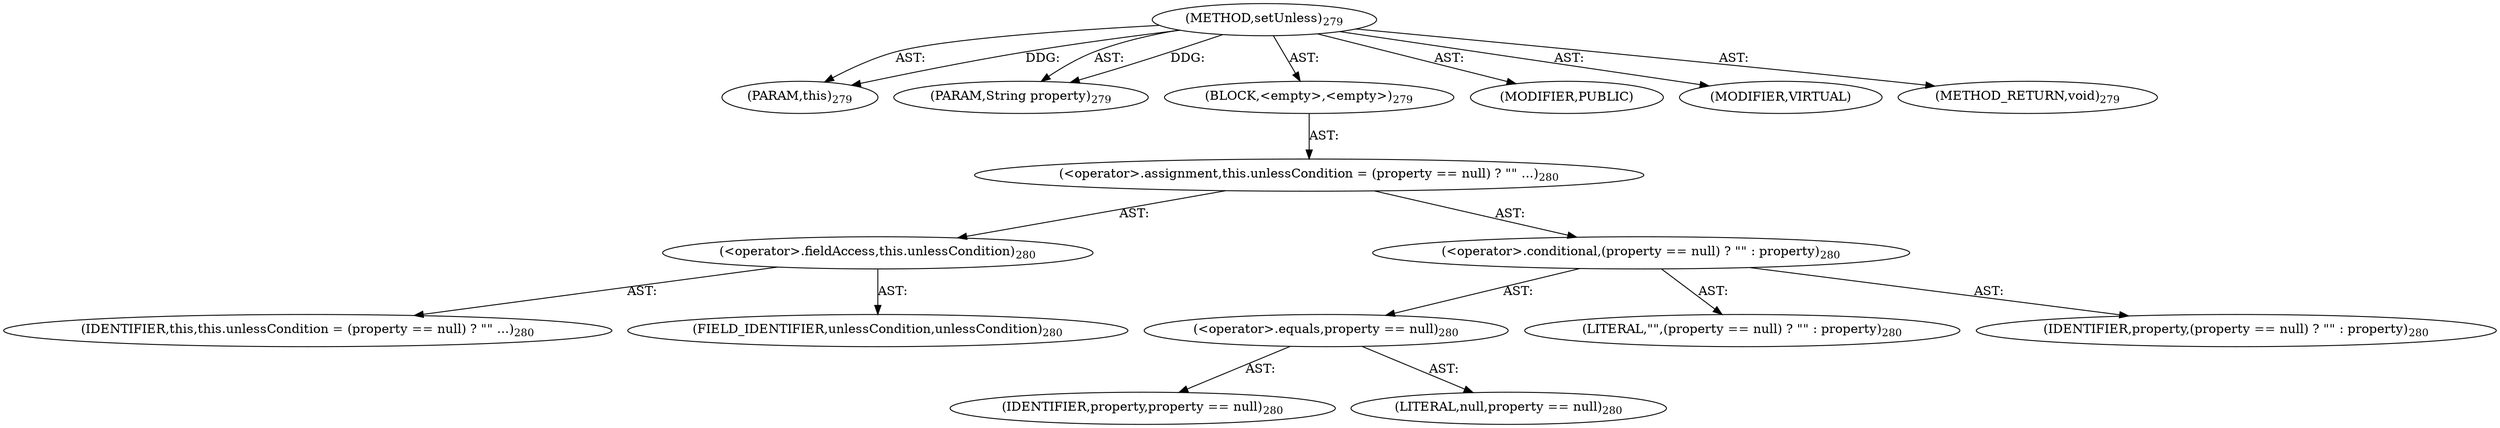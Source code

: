 digraph "setUnless" {  
"111669149709" [label = <(METHOD,setUnless)<SUB>279</SUB>> ]
"115964116997" [label = <(PARAM,this)<SUB>279</SUB>> ]
"115964117017" [label = <(PARAM,String property)<SUB>279</SUB>> ]
"25769803803" [label = <(BLOCK,&lt;empty&gt;,&lt;empty&gt;)<SUB>279</SUB>> ]
"30064771185" [label = <(&lt;operator&gt;.assignment,this.unlessCondition = (property == null) ? &quot;&quot; ...)<SUB>280</SUB>> ]
"30064771186" [label = <(&lt;operator&gt;.fieldAccess,this.unlessCondition)<SUB>280</SUB>> ]
"68719476748" [label = <(IDENTIFIER,this,this.unlessCondition = (property == null) ? &quot;&quot; ...)<SUB>280</SUB>> ]
"55834574869" [label = <(FIELD_IDENTIFIER,unlessCondition,unlessCondition)<SUB>280</SUB>> ]
"30064771187" [label = <(&lt;operator&gt;.conditional,(property == null) ? &quot;&quot; : property)<SUB>280</SUB>> ]
"30064771188" [label = <(&lt;operator&gt;.equals,property == null)<SUB>280</SUB>> ]
"68719476830" [label = <(IDENTIFIER,property,property == null)<SUB>280</SUB>> ]
"90194313239" [label = <(LITERAL,null,property == null)<SUB>280</SUB>> ]
"90194313240" [label = <(LITERAL,&quot;&quot;,(property == null) ? &quot;&quot; : property)<SUB>280</SUB>> ]
"68719476831" [label = <(IDENTIFIER,property,(property == null) ? &quot;&quot; : property)<SUB>280</SUB>> ]
"133143986209" [label = <(MODIFIER,PUBLIC)> ]
"133143986210" [label = <(MODIFIER,VIRTUAL)> ]
"128849018893" [label = <(METHOD_RETURN,void)<SUB>279</SUB>> ]
  "111669149709" -> "115964116997"  [ label = "AST: "] 
  "111669149709" -> "115964117017"  [ label = "AST: "] 
  "111669149709" -> "25769803803"  [ label = "AST: "] 
  "111669149709" -> "133143986209"  [ label = "AST: "] 
  "111669149709" -> "133143986210"  [ label = "AST: "] 
  "111669149709" -> "128849018893"  [ label = "AST: "] 
  "25769803803" -> "30064771185"  [ label = "AST: "] 
  "30064771185" -> "30064771186"  [ label = "AST: "] 
  "30064771185" -> "30064771187"  [ label = "AST: "] 
  "30064771186" -> "68719476748"  [ label = "AST: "] 
  "30064771186" -> "55834574869"  [ label = "AST: "] 
  "30064771187" -> "30064771188"  [ label = "AST: "] 
  "30064771187" -> "90194313240"  [ label = "AST: "] 
  "30064771187" -> "68719476831"  [ label = "AST: "] 
  "30064771188" -> "68719476830"  [ label = "AST: "] 
  "30064771188" -> "90194313239"  [ label = "AST: "] 
  "111669149709" -> "115964116997"  [ label = "DDG: "] 
  "111669149709" -> "115964117017"  [ label = "DDG: "] 
}
